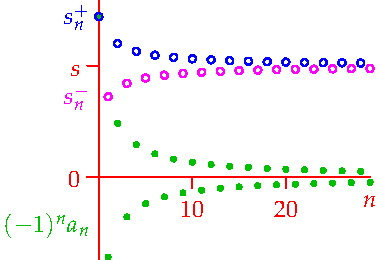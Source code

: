 settings.tex="pdflatex";

texpreamble("\usepackage{amsmath}
\usepackage{amsthm,amssymb}
\usepackage{mathpazo}
\usepackage[svgnames]{xcolor}
");
import graph;

size(190,130,IgnoreAspect);

dotfactor=6;

real f(int n){return ((-1)^(n))/(n+1);}

int Max=28;

real s=log(2);

for(int j=0; j<=Max+1; ++j){
	dot((j,f(j)),heavygreen);
	}
	

//real sup=0;
//for(int j=1; j<=Max; ++j){
//	sup=sup+f(j);
//	dot((j,sup),blue+linewidth(0.5),NoFill);
//	}
	
real sup=0;
for(int j=0; j<=Max/2; ++j){
	sup=sup+f(2j);
	dot((2j,sup),blue+linewidth(0.7),NoFill);
	sup=sup+f(2j+1);
	dot((2j+1,sup),magenta+linewidth(0.7),NoFill);
	}
	
xaxis(0,Max+1,red,RightTicks(new real[]{10,20,30}));
yaxis(red,LeftTicks(new real[]{0}));
ytick(Label("$s$",align=W),s,W,red);
labelx("$n$",Max+1,S,red);
labely("$(-1)^na_n$",-0.3,W,heavygreen);
labely("$s_n^+$",1,W,blue);
labely("$s_n^-$",0.5,W,magenta);


